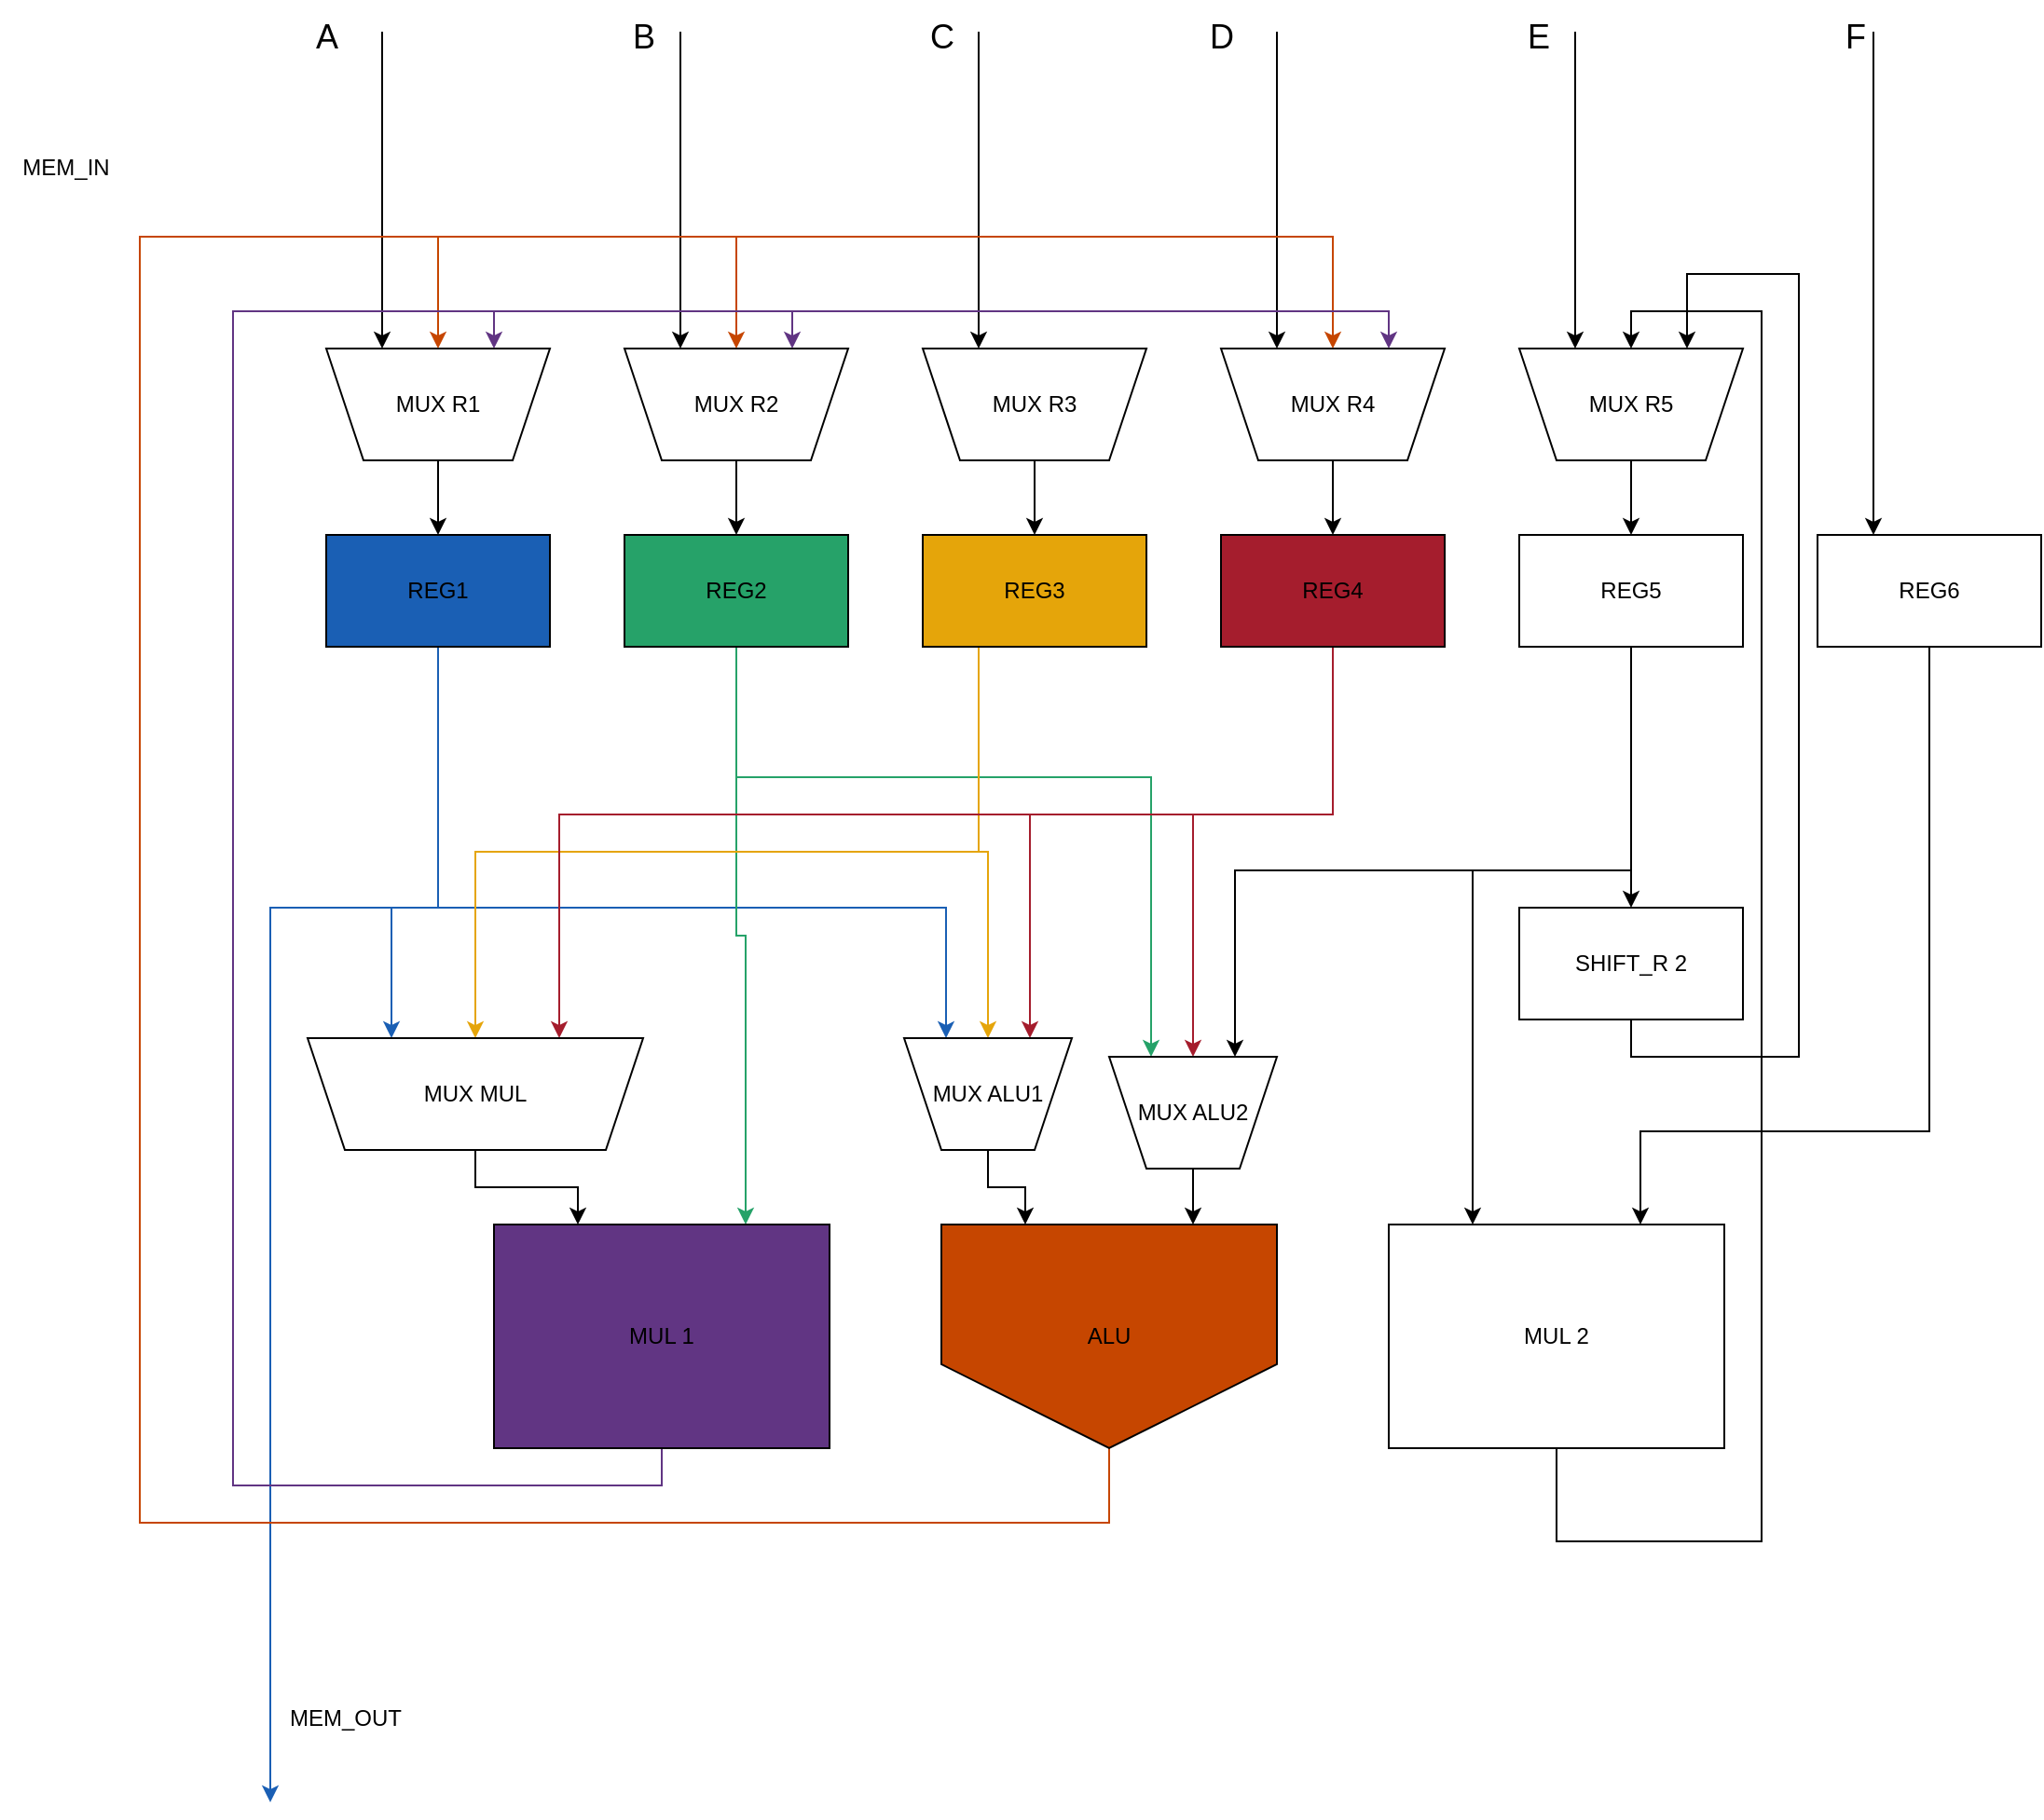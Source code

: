 <mxfile version="24.7.16">
  <diagram name="Page-1" id="4VzhP1j-xMKvrbi8w3Jx">
    <mxGraphModel dx="2335" dy="1916" grid="1" gridSize="10" guides="1" tooltips="1" connect="1" arrows="1" fold="1" page="1" pageScale="1" pageWidth="850" pageHeight="1100" math="0" shadow="0">
      <root>
        <mxCell id="0" />
        <mxCell id="1" parent="0" />
        <mxCell id="OEH6NZArvay8V3_rImQ_-52" style="edgeStyle=orthogonalEdgeStyle;rounded=0;orthogonalLoop=1;jettySize=auto;html=1;exitX=0.5;exitY=1;exitDx=0;exitDy=0;entryX=0.25;entryY=0;entryDx=0;entryDy=0;strokeColor=#1a5fb4;" parent="1" source="OEH6NZArvay8V3_rImQ_-1" target="OEH6NZArvay8V3_rImQ_-28" edge="1">
          <mxGeometry relative="1" as="geometry">
            <Array as="points">
              <mxPoint x="60" y="430" />
              <mxPoint x="35" y="430" />
            </Array>
          </mxGeometry>
        </mxCell>
        <mxCell id="OEH6NZArvay8V3_rImQ_-55" style="edgeStyle=orthogonalEdgeStyle;rounded=0;orthogonalLoop=1;jettySize=auto;html=1;exitX=0.5;exitY=1;exitDx=0;exitDy=0;entryX=0.25;entryY=0;entryDx=0;entryDy=0;strokeColor=#1a5fb4;" parent="1" source="OEH6NZArvay8V3_rImQ_-1" target="OEH6NZArvay8V3_rImQ_-30" edge="1">
          <mxGeometry relative="1" as="geometry">
            <Array as="points">
              <mxPoint x="60" y="430" />
              <mxPoint x="332" y="430" />
            </Array>
          </mxGeometry>
        </mxCell>
        <mxCell id="OEH6NZArvay8V3_rImQ_-78" style="edgeStyle=orthogonalEdgeStyle;rounded=0;orthogonalLoop=1;jettySize=auto;html=1;exitX=0.5;exitY=1;exitDx=0;exitDy=0;strokeColor=#1a5fb4;" parent="1" source="OEH6NZArvay8V3_rImQ_-1" edge="1">
          <mxGeometry relative="1" as="geometry">
            <mxPoint x="-30" y="910" as="targetPoint" />
            <Array as="points">
              <mxPoint x="60" y="430" />
              <mxPoint x="-30" y="430" />
            </Array>
          </mxGeometry>
        </mxCell>
        <mxCell id="OEH6NZArvay8V3_rImQ_-1" value="REG1" style="rounded=0;whiteSpace=wrap;html=1;fillColor=#1a5fb4;" parent="1" vertex="1">
          <mxGeometry y="230" width="120" height="60" as="geometry" />
        </mxCell>
        <mxCell id="OEH6NZArvay8V3_rImQ_-43" style="edgeStyle=orthogonalEdgeStyle;rounded=0;orthogonalLoop=1;jettySize=auto;html=1;exitX=0.5;exitY=1;exitDx=0;exitDy=0;entryX=0.75;entryY=0;entryDx=0;entryDy=0;strokeColor=#26a269;" parent="1" source="OEH6NZArvay8V3_rImQ_-2" target="OEH6NZArvay8V3_rImQ_-25" edge="1">
          <mxGeometry relative="1" as="geometry" />
        </mxCell>
        <mxCell id="OEH6NZArvay8V3_rImQ_-59" style="edgeStyle=orthogonalEdgeStyle;rounded=0;orthogonalLoop=1;jettySize=auto;html=1;exitX=0.5;exitY=1;exitDx=0;exitDy=0;entryX=0.25;entryY=0;entryDx=0;entryDy=0;strokeColor=#26a269;" parent="1" source="OEH6NZArvay8V3_rImQ_-2" target="OEH6NZArvay8V3_rImQ_-47" edge="1">
          <mxGeometry relative="1" as="geometry">
            <Array as="points">
              <mxPoint x="220" y="360" />
              <mxPoint x="442" y="360" />
            </Array>
          </mxGeometry>
        </mxCell>
        <mxCell id="OEH6NZArvay8V3_rImQ_-2" value="REG2" style="rounded=0;whiteSpace=wrap;html=1;fillColor=#26a269;" parent="1" vertex="1">
          <mxGeometry x="160" y="230" width="120" height="60" as="geometry" />
        </mxCell>
        <mxCell id="OEH6NZArvay8V3_rImQ_-53" style="edgeStyle=orthogonalEdgeStyle;rounded=0;orthogonalLoop=1;jettySize=auto;html=1;exitX=0.25;exitY=1;exitDx=0;exitDy=0;entryX=0.5;entryY=0;entryDx=0;entryDy=0;strokeColor=#e5a50a;" parent="1" source="OEH6NZArvay8V3_rImQ_-3" target="OEH6NZArvay8V3_rImQ_-28" edge="1">
          <mxGeometry relative="1" as="geometry">
            <Array as="points">
              <mxPoint x="350" y="400" />
              <mxPoint x="80" y="400" />
            </Array>
          </mxGeometry>
        </mxCell>
        <mxCell id="OEH6NZArvay8V3_rImQ_-57" style="edgeStyle=orthogonalEdgeStyle;rounded=0;orthogonalLoop=1;jettySize=auto;html=1;exitX=0.25;exitY=1;exitDx=0;exitDy=0;entryX=0.5;entryY=0;entryDx=0;entryDy=0;strokeColor=#e5a50a;" parent="1" source="OEH6NZArvay8V3_rImQ_-3" target="OEH6NZArvay8V3_rImQ_-30" edge="1">
          <mxGeometry relative="1" as="geometry">
            <Array as="points">
              <mxPoint x="350" y="400" />
              <mxPoint x="355" y="400" />
            </Array>
          </mxGeometry>
        </mxCell>
        <mxCell id="OEH6NZArvay8V3_rImQ_-3" value="REG3" style="rounded=0;whiteSpace=wrap;html=1;fillColor=#e5a50a;" parent="1" vertex="1">
          <mxGeometry x="320" y="230" width="120" height="60" as="geometry" />
        </mxCell>
        <mxCell id="OEH6NZArvay8V3_rImQ_-54" style="edgeStyle=orthogonalEdgeStyle;rounded=0;orthogonalLoop=1;jettySize=auto;html=1;exitX=0.5;exitY=1;exitDx=0;exitDy=0;entryX=0.75;entryY=0;entryDx=0;entryDy=0;strokeColor=#a51d2d;" parent="1" source="OEH6NZArvay8V3_rImQ_-4" target="OEH6NZArvay8V3_rImQ_-28" edge="1">
          <mxGeometry relative="1" as="geometry">
            <Array as="points">
              <mxPoint x="540" y="380" />
              <mxPoint x="125" y="380" />
            </Array>
          </mxGeometry>
        </mxCell>
        <mxCell id="OEH6NZArvay8V3_rImQ_-58" style="edgeStyle=orthogonalEdgeStyle;rounded=0;orthogonalLoop=1;jettySize=auto;html=1;exitX=0.5;exitY=1;exitDx=0;exitDy=0;entryX=0.75;entryY=0;entryDx=0;entryDy=0;strokeColor=#a51d2d;" parent="1" source="OEH6NZArvay8V3_rImQ_-4" target="OEH6NZArvay8V3_rImQ_-30" edge="1">
          <mxGeometry relative="1" as="geometry">
            <Array as="points">
              <mxPoint x="540" y="380" />
              <mxPoint x="378" y="380" />
            </Array>
          </mxGeometry>
        </mxCell>
        <mxCell id="OEH6NZArvay8V3_rImQ_-60" style="edgeStyle=orthogonalEdgeStyle;rounded=0;orthogonalLoop=1;jettySize=auto;html=1;exitX=0.5;exitY=1;exitDx=0;exitDy=0;entryX=0.5;entryY=0;entryDx=0;entryDy=0;strokeColor=#a51d2d;" parent="1" source="OEH6NZArvay8V3_rImQ_-4" target="OEH6NZArvay8V3_rImQ_-47" edge="1">
          <mxGeometry relative="1" as="geometry">
            <Array as="points">
              <mxPoint x="540" y="380" />
              <mxPoint x="465" y="380" />
            </Array>
          </mxGeometry>
        </mxCell>
        <mxCell id="OEH6NZArvay8V3_rImQ_-4" value="REG4" style="rounded=0;whiteSpace=wrap;html=1;fillColor=#a51d2d;" parent="1" vertex="1">
          <mxGeometry x="480" y="230" width="120" height="60" as="geometry" />
        </mxCell>
        <mxCell id="OEH6NZArvay8V3_rImQ_-44" style="edgeStyle=orthogonalEdgeStyle;rounded=0;orthogonalLoop=1;jettySize=auto;html=1;exitX=0.5;exitY=1;exitDx=0;exitDy=0;entryX=0.25;entryY=0;entryDx=0;entryDy=0;" parent="1" source="OEH6NZArvay8V3_rImQ_-5" target="OEH6NZArvay8V3_rImQ_-26" edge="1">
          <mxGeometry relative="1" as="geometry">
            <Array as="points">
              <mxPoint x="700" y="410" />
              <mxPoint x="615" y="410" />
            </Array>
          </mxGeometry>
        </mxCell>
        <mxCell id="OEH6NZArvay8V3_rImQ_-61" style="edgeStyle=orthogonalEdgeStyle;rounded=0;orthogonalLoop=1;jettySize=auto;html=1;exitX=0.5;exitY=1;exitDx=0;exitDy=0;entryX=0.75;entryY=0;entryDx=0;entryDy=0;" parent="1" source="OEH6NZArvay8V3_rImQ_-5" target="OEH6NZArvay8V3_rImQ_-47" edge="1">
          <mxGeometry relative="1" as="geometry">
            <Array as="points">
              <mxPoint x="700" y="410" />
              <mxPoint x="488" y="410" />
            </Array>
          </mxGeometry>
        </mxCell>
        <mxCell id="Tn3ZgBt2wZPBU3rtXpgr-12" style="edgeStyle=orthogonalEdgeStyle;rounded=0;orthogonalLoop=1;jettySize=auto;html=1;exitX=0.5;exitY=1;exitDx=0;exitDy=0;" edge="1" parent="1" source="OEH6NZArvay8V3_rImQ_-5" target="Tn3ZgBt2wZPBU3rtXpgr-11">
          <mxGeometry relative="1" as="geometry" />
        </mxCell>
        <mxCell id="OEH6NZArvay8V3_rImQ_-5" value="REG5" style="rounded=0;whiteSpace=wrap;html=1;" parent="1" vertex="1">
          <mxGeometry x="640" y="230" width="120" height="60" as="geometry" />
        </mxCell>
        <mxCell id="OEH6NZArvay8V3_rImQ_-45" style="edgeStyle=orthogonalEdgeStyle;rounded=0;orthogonalLoop=1;jettySize=auto;html=1;exitX=0.5;exitY=1;exitDx=0;exitDy=0;entryX=0.75;entryY=0;entryDx=0;entryDy=0;" parent="1" source="OEH6NZArvay8V3_rImQ_-6" target="OEH6NZArvay8V3_rImQ_-26" edge="1">
          <mxGeometry relative="1" as="geometry">
            <Array as="points">
              <mxPoint x="860" y="550" />
              <mxPoint x="705" y="550" />
            </Array>
          </mxGeometry>
        </mxCell>
        <mxCell id="OEH6NZArvay8V3_rImQ_-6" value="&lt;div&gt;REG6&lt;/div&gt;" style="rounded=0;whiteSpace=wrap;html=1;" parent="1" vertex="1">
          <mxGeometry x="800" y="230" width="120" height="60" as="geometry" />
        </mxCell>
        <mxCell id="OEH6NZArvay8V3_rImQ_-13" style="edgeStyle=orthogonalEdgeStyle;rounded=0;orthogonalLoop=1;jettySize=auto;html=1;exitX=0.5;exitY=1;exitDx=0;exitDy=0;entryX=0.5;entryY=0;entryDx=0;entryDy=0;" parent="1" source="OEH6NZArvay8V3_rImQ_-7" target="OEH6NZArvay8V3_rImQ_-1" edge="1">
          <mxGeometry relative="1" as="geometry" />
        </mxCell>
        <mxCell id="OEH6NZArvay8V3_rImQ_-7" value="MUX R1" style="shape=trapezoid;perimeter=trapezoidPerimeter;whiteSpace=wrap;html=1;fixedSize=1;flipV=1;" parent="1" vertex="1">
          <mxGeometry y="130" width="120" height="60" as="geometry" />
        </mxCell>
        <mxCell id="OEH6NZArvay8V3_rImQ_-14" value="" style="edgeStyle=orthogonalEdgeStyle;rounded=0;orthogonalLoop=1;jettySize=auto;html=1;" parent="1" source="OEH6NZArvay8V3_rImQ_-8" target="OEH6NZArvay8V3_rImQ_-2" edge="1">
          <mxGeometry relative="1" as="geometry" />
        </mxCell>
        <mxCell id="OEH6NZArvay8V3_rImQ_-8" value="MUX R2" style="shape=trapezoid;perimeter=trapezoidPerimeter;whiteSpace=wrap;html=1;fixedSize=1;flipV=1;" parent="1" vertex="1">
          <mxGeometry x="160" y="130" width="120" height="60" as="geometry" />
        </mxCell>
        <mxCell id="OEH6NZArvay8V3_rImQ_-15" value="" style="edgeStyle=orthogonalEdgeStyle;rounded=0;orthogonalLoop=1;jettySize=auto;html=1;" parent="1" source="OEH6NZArvay8V3_rImQ_-9" target="OEH6NZArvay8V3_rImQ_-3" edge="1">
          <mxGeometry relative="1" as="geometry" />
        </mxCell>
        <mxCell id="OEH6NZArvay8V3_rImQ_-9" value="MUX R3" style="shape=trapezoid;perimeter=trapezoidPerimeter;whiteSpace=wrap;html=1;fixedSize=1;flipV=1;" parent="1" vertex="1">
          <mxGeometry x="320" y="130" width="120" height="60" as="geometry" />
        </mxCell>
        <mxCell id="OEH6NZArvay8V3_rImQ_-16" value="" style="edgeStyle=orthogonalEdgeStyle;rounded=0;orthogonalLoop=1;jettySize=auto;html=1;" parent="1" source="OEH6NZArvay8V3_rImQ_-10" target="OEH6NZArvay8V3_rImQ_-4" edge="1">
          <mxGeometry relative="1" as="geometry" />
        </mxCell>
        <mxCell id="OEH6NZArvay8V3_rImQ_-10" value="MUX R4" style="shape=trapezoid;perimeter=trapezoidPerimeter;whiteSpace=wrap;html=1;fixedSize=1;flipV=1;" parent="1" vertex="1">
          <mxGeometry x="480" y="130" width="120" height="60" as="geometry" />
        </mxCell>
        <mxCell id="OEH6NZArvay8V3_rImQ_-17" value="" style="edgeStyle=orthogonalEdgeStyle;rounded=0;orthogonalLoop=1;jettySize=auto;html=1;" parent="1" source="OEH6NZArvay8V3_rImQ_-11" target="OEH6NZArvay8V3_rImQ_-5" edge="1">
          <mxGeometry relative="1" as="geometry" />
        </mxCell>
        <mxCell id="OEH6NZArvay8V3_rImQ_-11" value="MUX R5" style="shape=trapezoid;perimeter=trapezoidPerimeter;whiteSpace=wrap;html=1;fixedSize=1;flipV=1;" parent="1" vertex="1">
          <mxGeometry x="640" y="130" width="120" height="60" as="geometry" />
        </mxCell>
        <mxCell id="OEH6NZArvay8V3_rImQ_-20" value="" style="endArrow=classic;html=1;rounded=0;entryX=0.25;entryY=0;entryDx=0;entryDy=0;" parent="1" target="OEH6NZArvay8V3_rImQ_-7" edge="1">
          <mxGeometry width="50" height="50" relative="1" as="geometry">
            <mxPoint x="30" y="-40" as="sourcePoint" />
            <mxPoint x="450" y="160" as="targetPoint" />
          </mxGeometry>
        </mxCell>
        <mxCell id="OEH6NZArvay8V3_rImQ_-21" value="" style="endArrow=classic;html=1;rounded=0;entryX=0.25;entryY=0;entryDx=0;entryDy=0;" parent="1" target="OEH6NZArvay8V3_rImQ_-8" edge="1">
          <mxGeometry width="50" height="50" relative="1" as="geometry">
            <mxPoint x="190" y="-40" as="sourcePoint" />
            <mxPoint x="40" y="70" as="targetPoint" />
          </mxGeometry>
        </mxCell>
        <mxCell id="OEH6NZArvay8V3_rImQ_-22" value="" style="endArrow=classic;html=1;rounded=0;entryX=0.25;entryY=0;entryDx=0;entryDy=0;" parent="1" edge="1" target="OEH6NZArvay8V3_rImQ_-9">
          <mxGeometry width="50" height="50" relative="1" as="geometry">
            <mxPoint x="350" y="-40" as="sourcePoint" />
            <mxPoint x="350" y="61" as="targetPoint" />
          </mxGeometry>
        </mxCell>
        <mxCell id="OEH6NZArvay8V3_rImQ_-23" value="" style="endArrow=classic;html=1;rounded=0;entryX=0.25;entryY=0;entryDx=0;entryDy=0;" parent="1" target="OEH6NZArvay8V3_rImQ_-10" edge="1">
          <mxGeometry width="50" height="50" relative="1" as="geometry">
            <mxPoint x="510" y="-40" as="sourcePoint" />
            <mxPoint x="105" y="65" as="targetPoint" />
          </mxGeometry>
        </mxCell>
        <mxCell id="Tn3ZgBt2wZPBU3rtXpgr-3" style="edgeStyle=orthogonalEdgeStyle;rounded=0;orthogonalLoop=1;jettySize=auto;html=1;exitX=0.5;exitY=1;exitDx=0;exitDy=0;entryX=0.5;entryY=0;entryDx=0;entryDy=0;strokeColor=#c64600;" edge="1" parent="1" source="OEH6NZArvay8V3_rImQ_-27" target="OEH6NZArvay8V3_rImQ_-7">
          <mxGeometry relative="1" as="geometry">
            <Array as="points">
              <mxPoint x="420" y="760" />
              <mxPoint x="-100" y="760" />
              <mxPoint x="-100" y="70" />
              <mxPoint x="60" y="70" />
            </Array>
          </mxGeometry>
        </mxCell>
        <mxCell id="Tn3ZgBt2wZPBU3rtXpgr-8" style="edgeStyle=orthogonalEdgeStyle;rounded=0;orthogonalLoop=1;jettySize=auto;html=1;exitX=0.5;exitY=1;exitDx=0;exitDy=0;entryX=0.75;entryY=0;entryDx=0;entryDy=0;strokeColor=#613583;" edge="1" parent="1" source="OEH6NZArvay8V3_rImQ_-25" target="OEH6NZArvay8V3_rImQ_-7">
          <mxGeometry relative="1" as="geometry">
            <Array as="points">
              <mxPoint x="180" y="740" />
              <mxPoint x="-50" y="740" />
              <mxPoint x="-50" y="110" />
              <mxPoint x="90" y="110" />
            </Array>
          </mxGeometry>
        </mxCell>
        <mxCell id="OEH6NZArvay8V3_rImQ_-25" value="MUL 1" style="rounded=0;whiteSpace=wrap;html=1;fillColor=#613583;" parent="1" vertex="1">
          <mxGeometry x="90" y="600" width="180" height="120" as="geometry" />
        </mxCell>
        <mxCell id="Tn3ZgBt2wZPBU3rtXpgr-2" style="edgeStyle=orthogonalEdgeStyle;rounded=0;orthogonalLoop=1;jettySize=auto;html=1;exitX=0.5;exitY=1;exitDx=0;exitDy=0;entryX=0.5;entryY=0;entryDx=0;entryDy=0;" edge="1" parent="1" source="OEH6NZArvay8V3_rImQ_-26" target="OEH6NZArvay8V3_rImQ_-11">
          <mxGeometry relative="1" as="geometry">
            <Array as="points">
              <mxPoint x="660" y="770" />
              <mxPoint x="770" y="770" />
              <mxPoint x="770" y="110" />
              <mxPoint x="700" y="110" />
            </Array>
          </mxGeometry>
        </mxCell>
        <mxCell id="OEH6NZArvay8V3_rImQ_-26" value="MUL 2" style="rounded=0;whiteSpace=wrap;html=1;" parent="1" vertex="1">
          <mxGeometry x="570" y="600" width="180" height="120" as="geometry" />
        </mxCell>
        <mxCell id="OEH6NZArvay8V3_rImQ_-27" value="ALU" style="shape=offPageConnector;whiteSpace=wrap;html=1;fillColor=#c64600;" parent="1" vertex="1">
          <mxGeometry x="330" y="600" width="180" height="120" as="geometry" />
        </mxCell>
        <mxCell id="OEH6NZArvay8V3_rImQ_-40" style="edgeStyle=orthogonalEdgeStyle;rounded=0;orthogonalLoop=1;jettySize=auto;html=1;exitX=0.5;exitY=1;exitDx=0;exitDy=0;entryX=0.25;entryY=0;entryDx=0;entryDy=0;" parent="1" source="OEH6NZArvay8V3_rImQ_-28" target="OEH6NZArvay8V3_rImQ_-25" edge="1">
          <mxGeometry relative="1" as="geometry" />
        </mxCell>
        <mxCell id="OEH6NZArvay8V3_rImQ_-28" value="MUX MUL" style="shape=trapezoid;perimeter=trapezoidPerimeter;whiteSpace=wrap;html=1;fixedSize=1;flipV=1;" parent="1" vertex="1">
          <mxGeometry x="-10" y="500" width="180" height="60" as="geometry" />
        </mxCell>
        <mxCell id="OEH6NZArvay8V3_rImQ_-50" style="edgeStyle=orthogonalEdgeStyle;rounded=0;orthogonalLoop=1;jettySize=auto;html=1;exitX=0.5;exitY=1;exitDx=0;exitDy=0;entryX=0.25;entryY=0;entryDx=0;entryDy=0;" parent="1" source="OEH6NZArvay8V3_rImQ_-30" target="OEH6NZArvay8V3_rImQ_-27" edge="1">
          <mxGeometry relative="1" as="geometry" />
        </mxCell>
        <mxCell id="OEH6NZArvay8V3_rImQ_-30" value="MUX ALU1" style="shape=trapezoid;perimeter=trapezoidPerimeter;whiteSpace=wrap;html=1;fixedSize=1;flipV=1;" parent="1" vertex="1">
          <mxGeometry x="310" y="500" width="90" height="60" as="geometry" />
        </mxCell>
        <mxCell id="OEH6NZArvay8V3_rImQ_-51" style="edgeStyle=orthogonalEdgeStyle;rounded=0;orthogonalLoop=1;jettySize=auto;html=1;exitX=0.5;exitY=1;exitDx=0;exitDy=0;entryX=0.75;entryY=0;entryDx=0;entryDy=0;" parent="1" source="OEH6NZArvay8V3_rImQ_-47" target="OEH6NZArvay8V3_rImQ_-27" edge="1">
          <mxGeometry relative="1" as="geometry" />
        </mxCell>
        <mxCell id="OEH6NZArvay8V3_rImQ_-47" value="MUX ALU2" style="shape=trapezoid;perimeter=trapezoidPerimeter;whiteSpace=wrap;html=1;fixedSize=1;flipV=1;" parent="1" vertex="1">
          <mxGeometry x="420" y="510" width="90" height="60" as="geometry" />
        </mxCell>
        <mxCell id="OEH6NZArvay8V3_rImQ_-79" value="MEM_IN" style="text;html=1;align=center;verticalAlign=middle;resizable=0;points=[];autosize=1;strokeColor=none;fillColor=none;" parent="1" vertex="1">
          <mxGeometry x="-175" y="18" width="70" height="30" as="geometry" />
        </mxCell>
        <mxCell id="OEH6NZArvay8V3_rImQ_-80" value="MEM_OUT" style="text;html=1;align=center;verticalAlign=middle;resizable=0;points=[];autosize=1;strokeColor=none;fillColor=none;" parent="1" vertex="1">
          <mxGeometry x="-30" y="850" width="80" height="30" as="geometry" />
        </mxCell>
        <mxCell id="Tn3ZgBt2wZPBU3rtXpgr-4" value="" style="endArrow=classic;html=1;rounded=0;entryX=0.5;entryY=0;entryDx=0;entryDy=0;strokeColor=#c64600;" edge="1" parent="1" target="OEH6NZArvay8V3_rImQ_-8">
          <mxGeometry width="50" height="50" relative="1" as="geometry">
            <mxPoint x="60" y="70" as="sourcePoint" />
            <mxPoint x="310" y="410" as="targetPoint" />
            <Array as="points">
              <mxPoint x="220" y="70" />
            </Array>
          </mxGeometry>
        </mxCell>
        <mxCell id="Tn3ZgBt2wZPBU3rtXpgr-6" value="" style="endArrow=classic;html=1;rounded=0;entryX=0.5;entryY=0;entryDx=0;entryDy=0;strokeColor=#c64600;" edge="1" parent="1" target="OEH6NZArvay8V3_rImQ_-10">
          <mxGeometry width="50" height="50" relative="1" as="geometry">
            <mxPoint x="220" y="70" as="sourcePoint" />
            <mxPoint x="310" y="400" as="targetPoint" />
            <Array as="points">
              <mxPoint x="540" y="70" />
            </Array>
          </mxGeometry>
        </mxCell>
        <mxCell id="Tn3ZgBt2wZPBU3rtXpgr-9" value="" style="endArrow=classic;html=1;rounded=0;entryX=0.75;entryY=0;entryDx=0;entryDy=0;strokeColor=#613583;" edge="1" parent="1" target="OEH6NZArvay8V3_rImQ_-8">
          <mxGeometry width="50" height="50" relative="1" as="geometry">
            <mxPoint x="90" y="110" as="sourcePoint" />
            <mxPoint x="310" y="400" as="targetPoint" />
            <Array as="points">
              <mxPoint x="250" y="110" />
            </Array>
          </mxGeometry>
        </mxCell>
        <mxCell id="Tn3ZgBt2wZPBU3rtXpgr-10" value="" style="endArrow=classic;html=1;rounded=0;entryX=0.75;entryY=0;entryDx=0;entryDy=0;strokeColor=#613583;" edge="1" parent="1" target="OEH6NZArvay8V3_rImQ_-10">
          <mxGeometry width="50" height="50" relative="1" as="geometry">
            <mxPoint x="250" y="110" as="sourcePoint" />
            <mxPoint x="310" y="400" as="targetPoint" />
            <Array as="points">
              <mxPoint x="570" y="110" />
            </Array>
          </mxGeometry>
        </mxCell>
        <mxCell id="Tn3ZgBt2wZPBU3rtXpgr-13" style="edgeStyle=orthogonalEdgeStyle;rounded=0;orthogonalLoop=1;jettySize=auto;html=1;exitX=0.5;exitY=1;exitDx=0;exitDy=0;entryX=0.75;entryY=0;entryDx=0;entryDy=0;" edge="1" parent="1" source="Tn3ZgBt2wZPBU3rtXpgr-11" target="OEH6NZArvay8V3_rImQ_-11">
          <mxGeometry relative="1" as="geometry">
            <Array as="points">
              <mxPoint x="700" y="510" />
              <mxPoint x="790" y="510" />
              <mxPoint x="790" y="90" />
              <mxPoint x="730" y="90" />
            </Array>
          </mxGeometry>
        </mxCell>
        <mxCell id="Tn3ZgBt2wZPBU3rtXpgr-11" value="SHIFT_R 2" style="rounded=0;whiteSpace=wrap;html=1;" vertex="1" parent="1">
          <mxGeometry x="640" y="430" width="120" height="60" as="geometry" />
        </mxCell>
        <mxCell id="Tn3ZgBt2wZPBU3rtXpgr-14" value="" style="endArrow=classic;html=1;rounded=0;entryX=0.25;entryY=0;entryDx=0;entryDy=0;" edge="1" parent="1" target="OEH6NZArvay8V3_rImQ_-11">
          <mxGeometry width="50" height="50" relative="1" as="geometry">
            <mxPoint x="670" y="-40" as="sourcePoint" />
            <mxPoint x="310" y="360" as="targetPoint" />
            <Array as="points">
              <mxPoint x="670" y="80" />
            </Array>
          </mxGeometry>
        </mxCell>
        <mxCell id="Tn3ZgBt2wZPBU3rtXpgr-15" value="" style="endArrow=classic;html=1;rounded=0;entryX=0.25;entryY=0;entryDx=0;entryDy=0;" edge="1" parent="1" target="OEH6NZArvay8V3_rImQ_-6">
          <mxGeometry width="50" height="50" relative="1" as="geometry">
            <mxPoint x="830" y="-40" as="sourcePoint" />
            <mxPoint x="310" y="360" as="targetPoint" />
          </mxGeometry>
        </mxCell>
        <mxCell id="Tn3ZgBt2wZPBU3rtXpgr-16" value="&lt;font style=&quot;font-size: 18px;&quot;&gt;A&lt;/font&gt;" style="text;html=1;align=center;verticalAlign=middle;resizable=0;points=[];autosize=1;strokeColor=none;fillColor=none;" vertex="1" parent="1">
          <mxGeometry x="-20" y="-57" width="40" height="40" as="geometry" />
        </mxCell>
        <mxCell id="Tn3ZgBt2wZPBU3rtXpgr-17" value="&lt;font style=&quot;font-size: 18px;&quot;&gt;B&lt;br&gt;&lt;/font&gt;" style="text;html=1;align=center;verticalAlign=middle;resizable=0;points=[];autosize=1;strokeColor=none;fillColor=none;" vertex="1" parent="1">
          <mxGeometry x="150" y="-57" width="40" height="40" as="geometry" />
        </mxCell>
        <mxCell id="Tn3ZgBt2wZPBU3rtXpgr-18" value="&lt;font style=&quot;font-size: 18px;&quot;&gt;C&lt;/font&gt;" style="text;html=1;align=center;verticalAlign=middle;resizable=0;points=[];autosize=1;strokeColor=none;fillColor=none;" vertex="1" parent="1">
          <mxGeometry x="310" y="-57" width="40" height="40" as="geometry" />
        </mxCell>
        <mxCell id="Tn3ZgBt2wZPBU3rtXpgr-19" value="&lt;font style=&quot;font-size: 18px;&quot;&gt;D&lt;/font&gt;" style="text;html=1;align=center;verticalAlign=middle;resizable=0;points=[];autosize=1;strokeColor=none;fillColor=none;" vertex="1" parent="1">
          <mxGeometry x="460" y="-57" width="40" height="40" as="geometry" />
        </mxCell>
        <mxCell id="Tn3ZgBt2wZPBU3rtXpgr-20" value="&lt;font style=&quot;font-size: 18px;&quot;&gt;E&lt;/font&gt;" style="text;html=1;align=center;verticalAlign=middle;resizable=0;points=[];autosize=1;strokeColor=none;fillColor=none;" vertex="1" parent="1">
          <mxGeometry x="630" y="-57" width="40" height="40" as="geometry" />
        </mxCell>
        <mxCell id="Tn3ZgBt2wZPBU3rtXpgr-21" value="&lt;font style=&quot;font-size: 18px;&quot;&gt;F&lt;/font&gt;" style="text;html=1;align=center;verticalAlign=middle;resizable=0;points=[];autosize=1;strokeColor=none;fillColor=none;" vertex="1" parent="1">
          <mxGeometry x="805" y="-57" width="30" height="40" as="geometry" />
        </mxCell>
      </root>
    </mxGraphModel>
  </diagram>
</mxfile>
